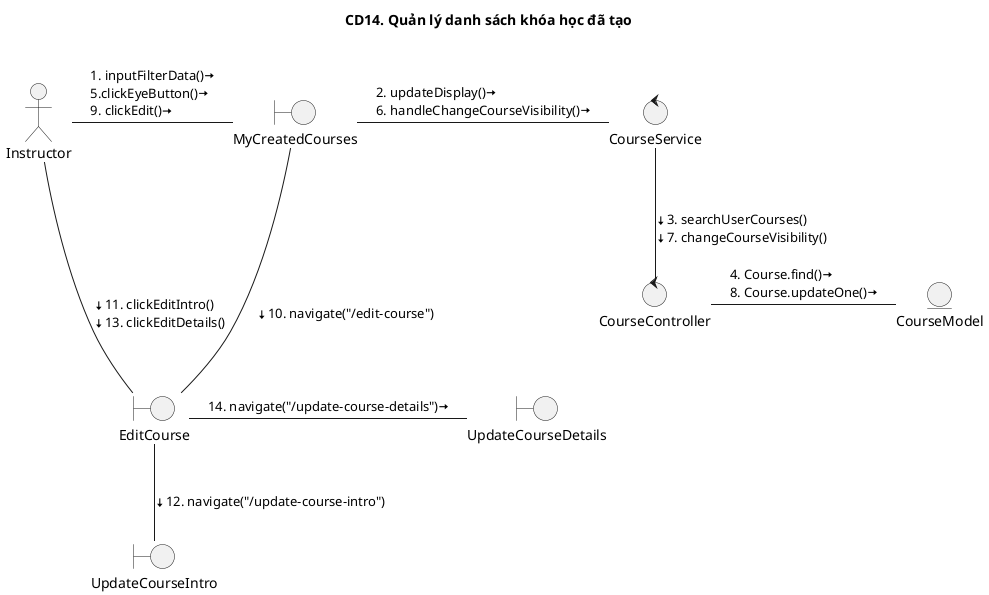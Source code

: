 @startuml CD

title CD14. Quản lý danh sách khóa học đã tạo

actor "Instructor"
boundary "MyCreatedCourses"
boundary "EditCourse"
boundary "UpdateCourseIntro"
boundary "UpdateCourseDetails"
control "CourseService"
control "CourseController"
entity "CourseModel"

Instructor - MyCreatedCourses: \l1. inputFilterData()<&arrow-right>\n5.clickEyeButton()<&arrow-right>\n9. clickEdit()<&arrow-right>
Instructor --- EditCourse: \l<&arrow-bottom>11. clickEditIntro()\n<&arrow-bottom>13. clickEditDetails()
EditCourse - UpdateCourseDetails: \l14. navigate("/update-course-details")<&arrow-right>
MyCreatedCourses - CourseService: \l2. updateDisplay()<&arrow-right>\n6. handleChangeCourseVisibility()<&arrow-right>
CourseService -- CourseController: \l<&arrow-bottom>3. searchUserCourses()\n<&arrow-bottom>7. changeCourseVisibility()
CourseController - CourseModel: \l4. Course.find()<&arrow-right>\n8. Course.updateOne()<&arrow-right>
MyCreatedCourses -- EditCourse: \l<&arrow-bottom>10. navigate("/edit-course")
EditCourse -- UpdateCourseIntro: \l<&arrow-bottom>12. navigate("/update-course-intro")
@enduml